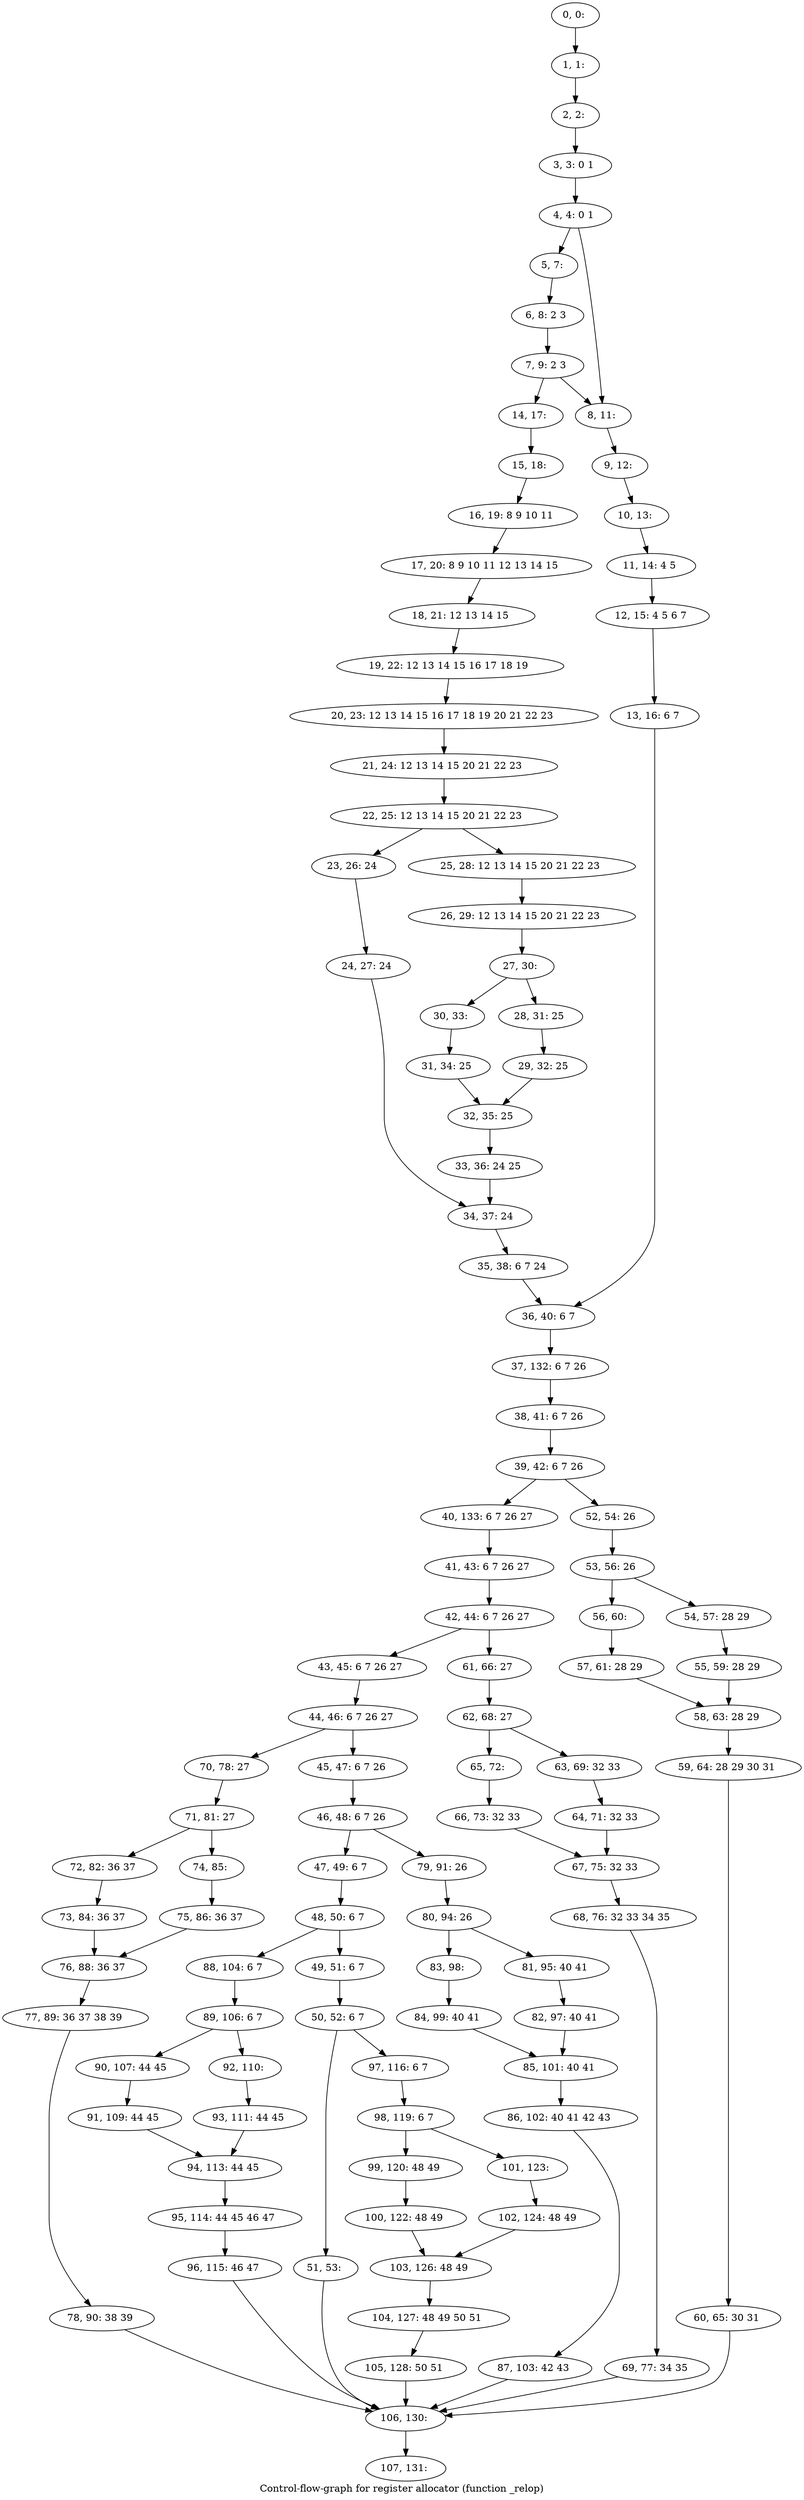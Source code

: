 digraph G {
graph [label="Control-flow-graph for register allocator (function _relop)"]
0[label="0, 0: "];
1[label="1, 1: "];
2[label="2, 2: "];
3[label="3, 3: 0 1 "];
4[label="4, 4: 0 1 "];
5[label="5, 7: "];
6[label="6, 8: 2 3 "];
7[label="7, 9: 2 3 "];
8[label="8, 11: "];
9[label="9, 12: "];
10[label="10, 13: "];
11[label="11, 14: 4 5 "];
12[label="12, 15: 4 5 6 7 "];
13[label="13, 16: 6 7 "];
14[label="14, 17: "];
15[label="15, 18: "];
16[label="16, 19: 8 9 10 11 "];
17[label="17, 20: 8 9 10 11 12 13 14 15 "];
18[label="18, 21: 12 13 14 15 "];
19[label="19, 22: 12 13 14 15 16 17 18 19 "];
20[label="20, 23: 12 13 14 15 16 17 18 19 20 21 22 23 "];
21[label="21, 24: 12 13 14 15 20 21 22 23 "];
22[label="22, 25: 12 13 14 15 20 21 22 23 "];
23[label="23, 26: 24 "];
24[label="24, 27: 24 "];
25[label="25, 28: 12 13 14 15 20 21 22 23 "];
26[label="26, 29: 12 13 14 15 20 21 22 23 "];
27[label="27, 30: "];
28[label="28, 31: 25 "];
29[label="29, 32: 25 "];
30[label="30, 33: "];
31[label="31, 34: 25 "];
32[label="32, 35: 25 "];
33[label="33, 36: 24 25 "];
34[label="34, 37: 24 "];
35[label="35, 38: 6 7 24 "];
36[label="36, 40: 6 7 "];
37[label="37, 132: 6 7 26 "];
38[label="38, 41: 6 7 26 "];
39[label="39, 42: 6 7 26 "];
40[label="40, 133: 6 7 26 27 "];
41[label="41, 43: 6 7 26 27 "];
42[label="42, 44: 6 7 26 27 "];
43[label="43, 45: 6 7 26 27 "];
44[label="44, 46: 6 7 26 27 "];
45[label="45, 47: 6 7 26 "];
46[label="46, 48: 6 7 26 "];
47[label="47, 49: 6 7 "];
48[label="48, 50: 6 7 "];
49[label="49, 51: 6 7 "];
50[label="50, 52: 6 7 "];
51[label="51, 53: "];
52[label="52, 54: 26 "];
53[label="53, 56: 26 "];
54[label="54, 57: 28 29 "];
55[label="55, 59: 28 29 "];
56[label="56, 60: "];
57[label="57, 61: 28 29 "];
58[label="58, 63: 28 29 "];
59[label="59, 64: 28 29 30 31 "];
60[label="60, 65: 30 31 "];
61[label="61, 66: 27 "];
62[label="62, 68: 27 "];
63[label="63, 69: 32 33 "];
64[label="64, 71: 32 33 "];
65[label="65, 72: "];
66[label="66, 73: 32 33 "];
67[label="67, 75: 32 33 "];
68[label="68, 76: 32 33 34 35 "];
69[label="69, 77: 34 35 "];
70[label="70, 78: 27 "];
71[label="71, 81: 27 "];
72[label="72, 82: 36 37 "];
73[label="73, 84: 36 37 "];
74[label="74, 85: "];
75[label="75, 86: 36 37 "];
76[label="76, 88: 36 37 "];
77[label="77, 89: 36 37 38 39 "];
78[label="78, 90: 38 39 "];
79[label="79, 91: 26 "];
80[label="80, 94: 26 "];
81[label="81, 95: 40 41 "];
82[label="82, 97: 40 41 "];
83[label="83, 98: "];
84[label="84, 99: 40 41 "];
85[label="85, 101: 40 41 "];
86[label="86, 102: 40 41 42 43 "];
87[label="87, 103: 42 43 "];
88[label="88, 104: 6 7 "];
89[label="89, 106: 6 7 "];
90[label="90, 107: 44 45 "];
91[label="91, 109: 44 45 "];
92[label="92, 110: "];
93[label="93, 111: 44 45 "];
94[label="94, 113: 44 45 "];
95[label="95, 114: 44 45 46 47 "];
96[label="96, 115: 46 47 "];
97[label="97, 116: 6 7 "];
98[label="98, 119: 6 7 "];
99[label="99, 120: 48 49 "];
100[label="100, 122: 48 49 "];
101[label="101, 123: "];
102[label="102, 124: 48 49 "];
103[label="103, 126: 48 49 "];
104[label="104, 127: 48 49 50 51 "];
105[label="105, 128: 50 51 "];
106[label="106, 130: "];
107[label="107, 131: "];
0->1 ;
1->2 ;
2->3 ;
3->4 ;
4->5 ;
4->8 ;
5->6 ;
6->7 ;
7->8 ;
7->14 ;
8->9 ;
9->10 ;
10->11 ;
11->12 ;
12->13 ;
13->36 ;
14->15 ;
15->16 ;
16->17 ;
17->18 ;
18->19 ;
19->20 ;
20->21 ;
21->22 ;
22->23 ;
22->25 ;
23->24 ;
24->34 ;
25->26 ;
26->27 ;
27->28 ;
27->30 ;
28->29 ;
29->32 ;
30->31 ;
31->32 ;
32->33 ;
33->34 ;
34->35 ;
35->36 ;
36->37 ;
37->38 ;
38->39 ;
39->40 ;
39->52 ;
40->41 ;
41->42 ;
42->43 ;
42->61 ;
43->44 ;
44->45 ;
44->70 ;
45->46 ;
46->47 ;
46->79 ;
47->48 ;
48->49 ;
48->88 ;
49->50 ;
50->51 ;
50->97 ;
51->106 ;
52->53 ;
53->54 ;
53->56 ;
54->55 ;
55->58 ;
56->57 ;
57->58 ;
58->59 ;
59->60 ;
60->106 ;
61->62 ;
62->63 ;
62->65 ;
63->64 ;
64->67 ;
65->66 ;
66->67 ;
67->68 ;
68->69 ;
69->106 ;
70->71 ;
71->72 ;
71->74 ;
72->73 ;
73->76 ;
74->75 ;
75->76 ;
76->77 ;
77->78 ;
78->106 ;
79->80 ;
80->81 ;
80->83 ;
81->82 ;
82->85 ;
83->84 ;
84->85 ;
85->86 ;
86->87 ;
87->106 ;
88->89 ;
89->90 ;
89->92 ;
90->91 ;
91->94 ;
92->93 ;
93->94 ;
94->95 ;
95->96 ;
96->106 ;
97->98 ;
98->99 ;
98->101 ;
99->100 ;
100->103 ;
101->102 ;
102->103 ;
103->104 ;
104->105 ;
105->106 ;
106->107 ;
}
